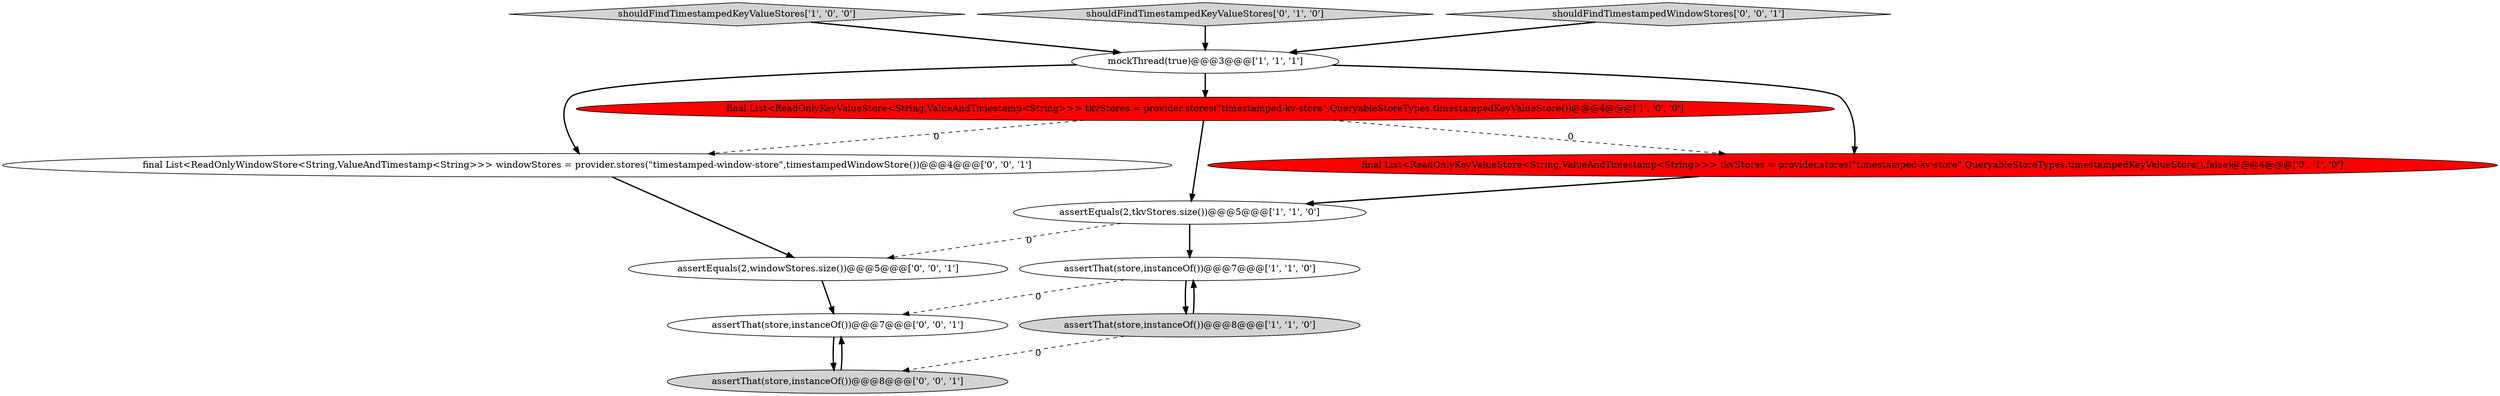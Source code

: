 digraph {
1 [style = filled, label = "shouldFindTimestampedKeyValueStores['1', '0', '0']", fillcolor = lightgray, shape = diamond image = "AAA0AAABBB1BBB"];
3 [style = filled, label = "final List<ReadOnlyKeyValueStore<String,ValueAndTimestamp<String>>> tkvStores = provider.stores(\"timestamped-kv-store\",QueryableStoreTypes.timestampedKeyValueStore())@@@4@@@['1', '0', '0']", fillcolor = red, shape = ellipse image = "AAA1AAABBB1BBB"];
11 [style = filled, label = "final List<ReadOnlyWindowStore<String,ValueAndTimestamp<String>>> windowStores = provider.stores(\"timestamped-window-store\",timestampedWindowStore())@@@4@@@['0', '0', '1']", fillcolor = white, shape = ellipse image = "AAA0AAABBB3BBB"];
0 [style = filled, label = "assertEquals(2,tkvStores.size())@@@5@@@['1', '1', '0']", fillcolor = white, shape = ellipse image = "AAA0AAABBB1BBB"];
2 [style = filled, label = "mockThread(true)@@@3@@@['1', '1', '1']", fillcolor = white, shape = ellipse image = "AAA0AAABBB1BBB"];
10 [style = filled, label = "assertThat(store,instanceOf())@@@8@@@['0', '0', '1']", fillcolor = lightgray, shape = ellipse image = "AAA0AAABBB3BBB"];
5 [style = filled, label = "assertThat(store,instanceOf())@@@8@@@['1', '1', '0']", fillcolor = lightgray, shape = ellipse image = "AAA0AAABBB1BBB"];
6 [style = filled, label = "shouldFindTimestampedKeyValueStores['0', '1', '0']", fillcolor = lightgray, shape = diamond image = "AAA0AAABBB2BBB"];
7 [style = filled, label = "final List<ReadOnlyKeyValueStore<String,ValueAndTimestamp<String>>> tkvStores = provider.stores(\"timestamped-kv-store\",QueryableStoreTypes.timestampedKeyValueStore(),false)@@@4@@@['0', '1', '0']", fillcolor = red, shape = ellipse image = "AAA1AAABBB2BBB"];
4 [style = filled, label = "assertThat(store,instanceOf())@@@7@@@['1', '1', '0']", fillcolor = white, shape = ellipse image = "AAA0AAABBB1BBB"];
8 [style = filled, label = "assertThat(store,instanceOf())@@@7@@@['0', '0', '1']", fillcolor = white, shape = ellipse image = "AAA0AAABBB3BBB"];
9 [style = filled, label = "shouldFindTimestampedWindowStores['0', '0', '1']", fillcolor = lightgray, shape = diamond image = "AAA0AAABBB3BBB"];
12 [style = filled, label = "assertEquals(2,windowStores.size())@@@5@@@['0', '0', '1']", fillcolor = white, shape = ellipse image = "AAA0AAABBB3BBB"];
3->0 [style = bold, label=""];
8->10 [style = bold, label=""];
1->2 [style = bold, label=""];
7->0 [style = bold, label=""];
11->12 [style = bold, label=""];
2->7 [style = bold, label=""];
3->11 [style = dashed, label="0"];
10->8 [style = bold, label=""];
0->12 [style = dashed, label="0"];
5->10 [style = dashed, label="0"];
0->4 [style = bold, label=""];
9->2 [style = bold, label=""];
4->5 [style = bold, label=""];
12->8 [style = bold, label=""];
2->11 [style = bold, label=""];
3->7 [style = dashed, label="0"];
5->4 [style = bold, label=""];
2->3 [style = bold, label=""];
4->8 [style = dashed, label="0"];
6->2 [style = bold, label=""];
}
